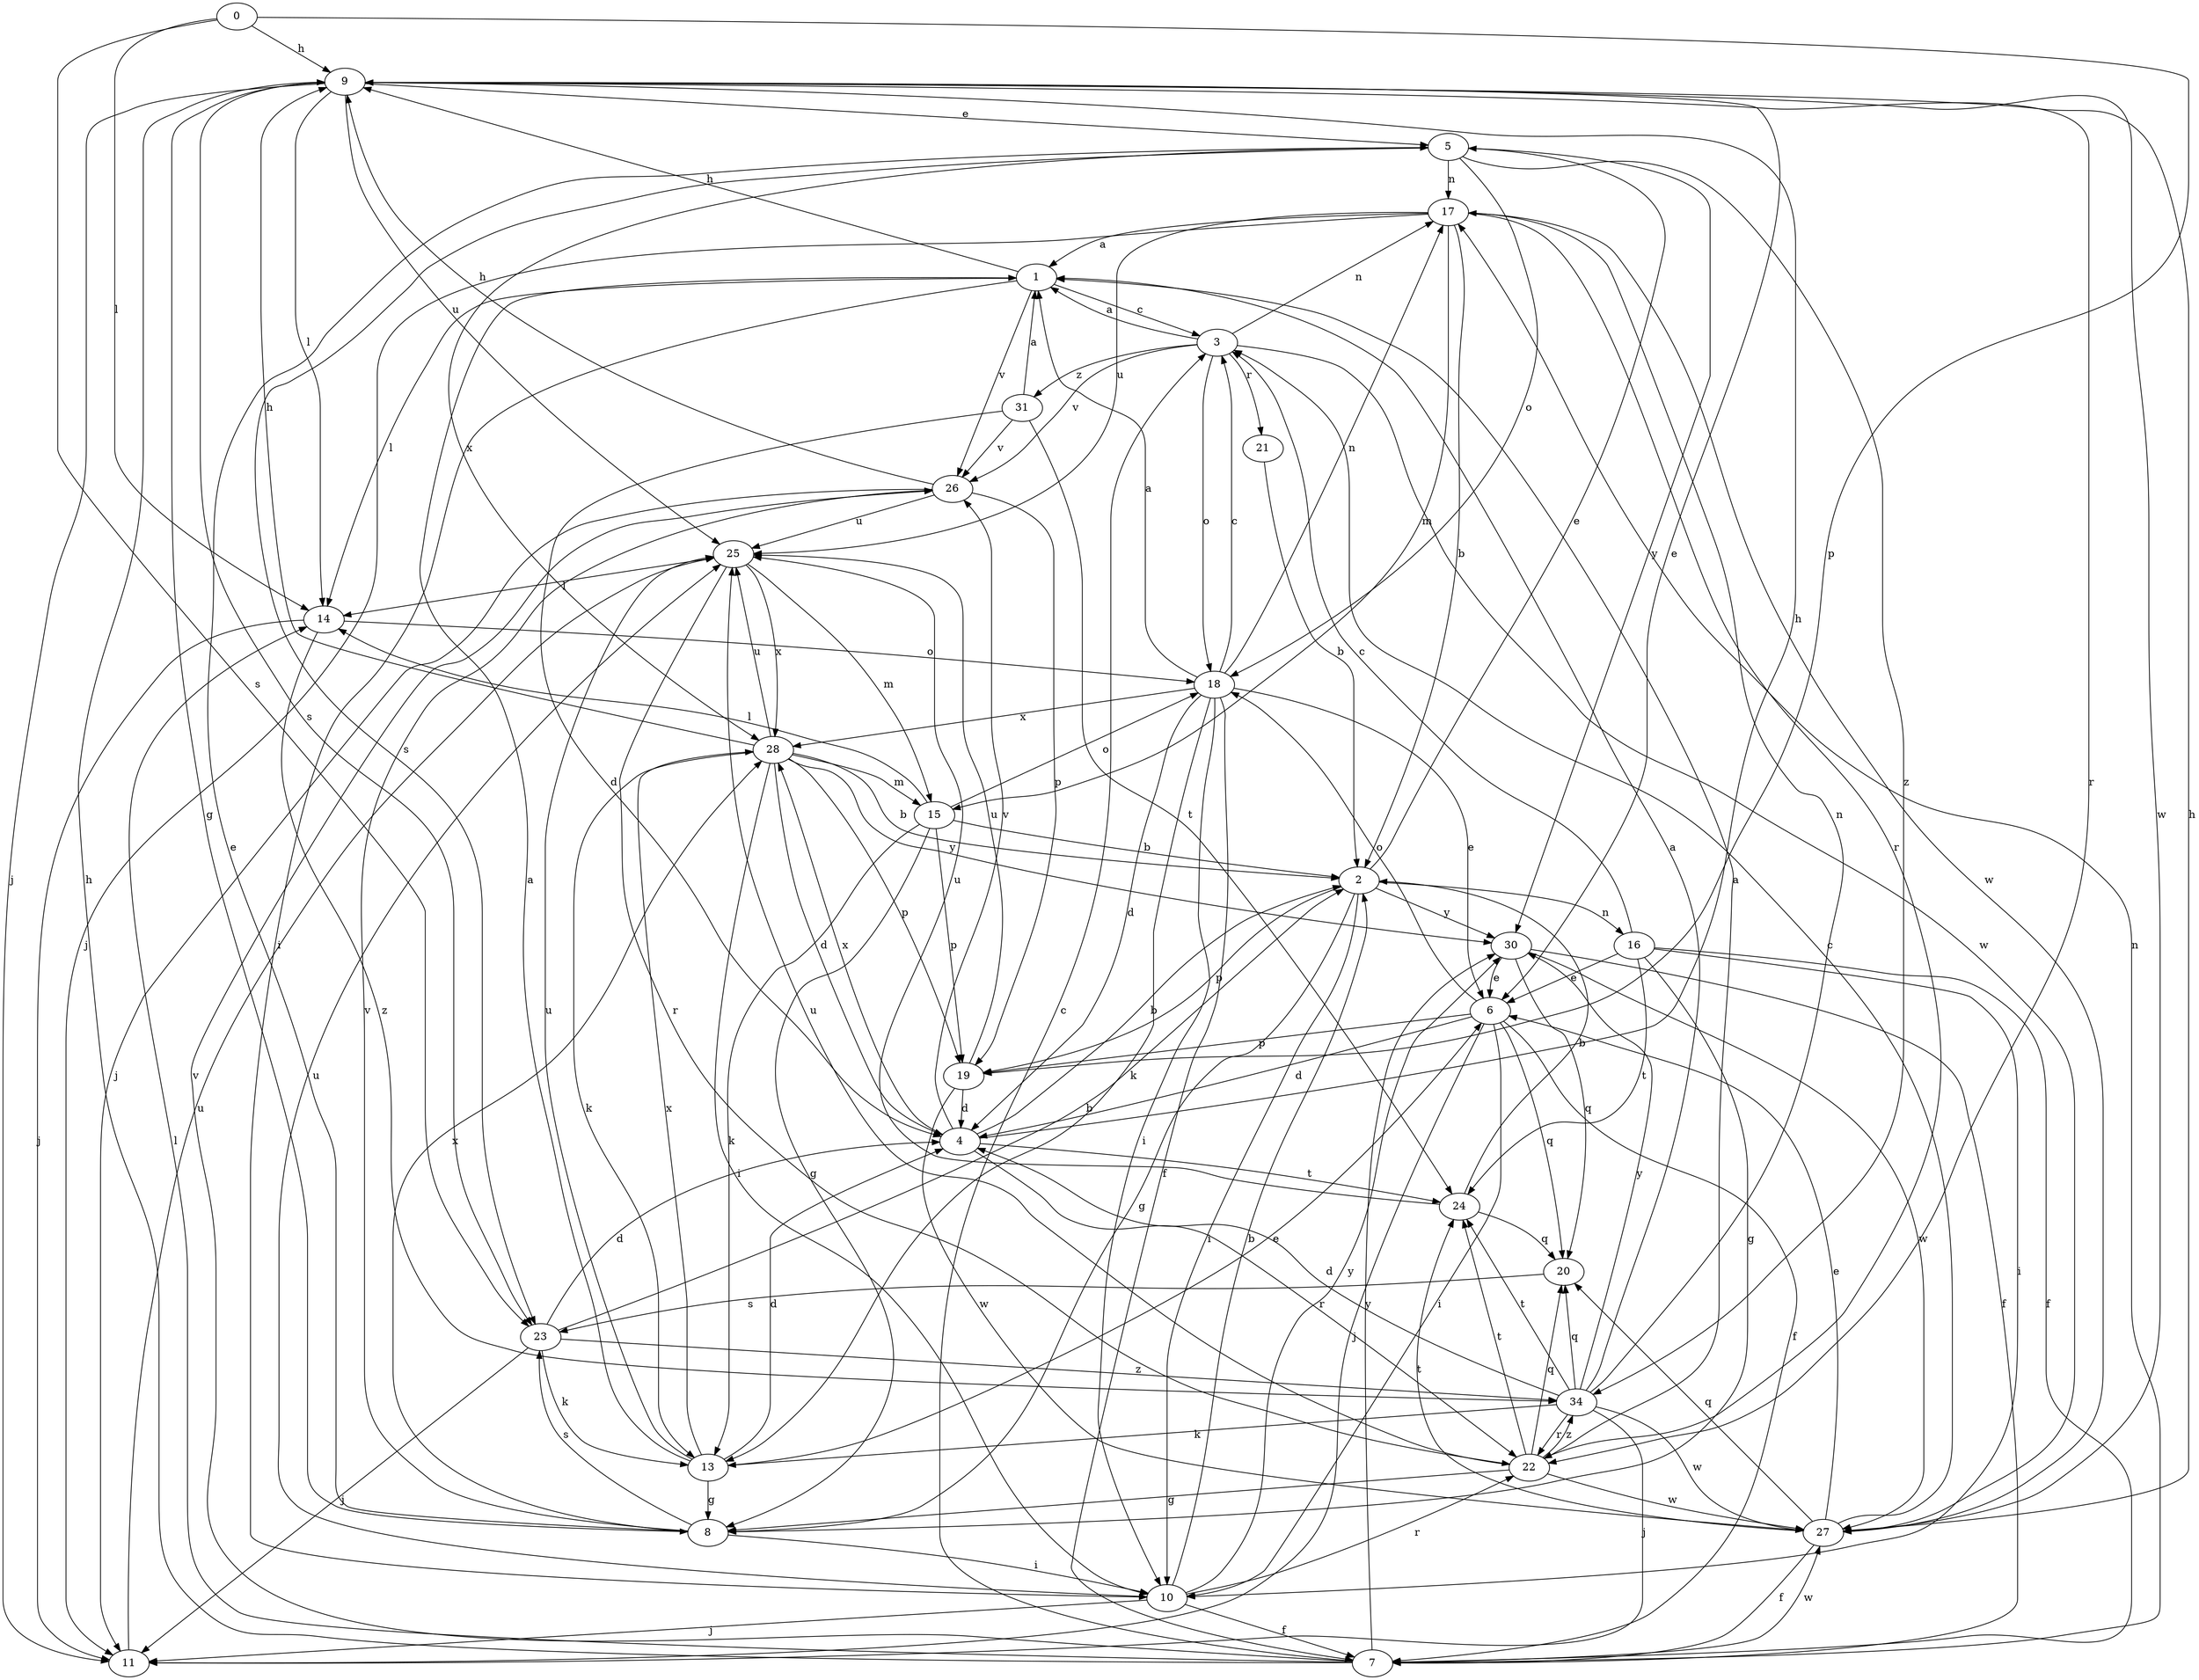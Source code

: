 strict digraph  {
0;
1;
2;
3;
4;
5;
6;
7;
8;
9;
10;
11;
13;
14;
15;
16;
17;
18;
19;
20;
21;
22;
23;
24;
25;
26;
27;
28;
30;
31;
34;
0 -> 9  [label=h];
0 -> 14  [label=l];
0 -> 19  [label=p];
0 -> 23  [label=s];
1 -> 3  [label=c];
1 -> 9  [label=h];
1 -> 10  [label=i];
1 -> 14  [label=l];
1 -> 26  [label=v];
2 -> 5  [label=e];
2 -> 8  [label=g];
2 -> 10  [label=i];
2 -> 16  [label=n];
2 -> 19  [label=p];
2 -> 30  [label=y];
3 -> 1  [label=a];
3 -> 17  [label=n];
3 -> 18  [label=o];
3 -> 21  [label=r];
3 -> 26  [label=v];
3 -> 27  [label=w];
3 -> 31  [label=z];
4 -> 2  [label=b];
4 -> 9  [label=h];
4 -> 22  [label=r];
4 -> 24  [label=t];
4 -> 26  [label=v];
4 -> 28  [label=x];
5 -> 17  [label=n];
5 -> 18  [label=o];
5 -> 23  [label=s];
5 -> 28  [label=x];
5 -> 30  [label=y];
5 -> 34  [label=z];
6 -> 4  [label=d];
6 -> 7  [label=f];
6 -> 10  [label=i];
6 -> 11  [label=j];
6 -> 18  [label=o];
6 -> 19  [label=p];
6 -> 20  [label=q];
7 -> 3  [label=c];
7 -> 9  [label=h];
7 -> 14  [label=l];
7 -> 17  [label=n];
7 -> 26  [label=v];
7 -> 27  [label=w];
7 -> 30  [label=y];
8 -> 5  [label=e];
8 -> 10  [label=i];
8 -> 23  [label=s];
8 -> 26  [label=v];
8 -> 28  [label=x];
9 -> 5  [label=e];
9 -> 6  [label=e];
9 -> 8  [label=g];
9 -> 11  [label=j];
9 -> 14  [label=l];
9 -> 22  [label=r];
9 -> 23  [label=s];
9 -> 25  [label=u];
9 -> 27  [label=w];
10 -> 2  [label=b];
10 -> 7  [label=f];
10 -> 11  [label=j];
10 -> 22  [label=r];
10 -> 25  [label=u];
10 -> 30  [label=y];
11 -> 25  [label=u];
13 -> 1  [label=a];
13 -> 4  [label=d];
13 -> 6  [label=e];
13 -> 8  [label=g];
13 -> 25  [label=u];
13 -> 28  [label=x];
14 -> 11  [label=j];
14 -> 18  [label=o];
14 -> 34  [label=z];
15 -> 2  [label=b];
15 -> 8  [label=g];
15 -> 13  [label=k];
15 -> 14  [label=l];
15 -> 18  [label=o];
15 -> 19  [label=p];
16 -> 3  [label=c];
16 -> 6  [label=e];
16 -> 7  [label=f];
16 -> 8  [label=g];
16 -> 10  [label=i];
16 -> 24  [label=t];
17 -> 1  [label=a];
17 -> 2  [label=b];
17 -> 11  [label=j];
17 -> 15  [label=m];
17 -> 22  [label=r];
17 -> 25  [label=u];
17 -> 27  [label=w];
18 -> 1  [label=a];
18 -> 3  [label=c];
18 -> 4  [label=d];
18 -> 6  [label=e];
18 -> 7  [label=f];
18 -> 10  [label=i];
18 -> 13  [label=k];
18 -> 17  [label=n];
18 -> 28  [label=x];
19 -> 4  [label=d];
19 -> 25  [label=u];
19 -> 27  [label=w];
20 -> 23  [label=s];
21 -> 2  [label=b];
22 -> 1  [label=a];
22 -> 8  [label=g];
22 -> 20  [label=q];
22 -> 24  [label=t];
22 -> 25  [label=u];
22 -> 27  [label=w];
22 -> 34  [label=z];
23 -> 2  [label=b];
23 -> 4  [label=d];
23 -> 11  [label=j];
23 -> 13  [label=k];
23 -> 34  [label=z];
24 -> 2  [label=b];
24 -> 20  [label=q];
24 -> 25  [label=u];
25 -> 14  [label=l];
25 -> 15  [label=m];
25 -> 22  [label=r];
25 -> 28  [label=x];
26 -> 9  [label=h];
26 -> 11  [label=j];
26 -> 19  [label=p];
26 -> 25  [label=u];
27 -> 3  [label=c];
27 -> 6  [label=e];
27 -> 7  [label=f];
27 -> 9  [label=h];
27 -> 20  [label=q];
27 -> 24  [label=t];
28 -> 2  [label=b];
28 -> 4  [label=d];
28 -> 9  [label=h];
28 -> 10  [label=i];
28 -> 13  [label=k];
28 -> 15  [label=m];
28 -> 19  [label=p];
28 -> 25  [label=u];
28 -> 30  [label=y];
30 -> 6  [label=e];
30 -> 7  [label=f];
30 -> 20  [label=q];
30 -> 27  [label=w];
31 -> 1  [label=a];
31 -> 4  [label=d];
31 -> 24  [label=t];
31 -> 26  [label=v];
34 -> 1  [label=a];
34 -> 4  [label=d];
34 -> 11  [label=j];
34 -> 13  [label=k];
34 -> 17  [label=n];
34 -> 20  [label=q];
34 -> 22  [label=r];
34 -> 24  [label=t];
34 -> 27  [label=w];
34 -> 30  [label=y];
}
